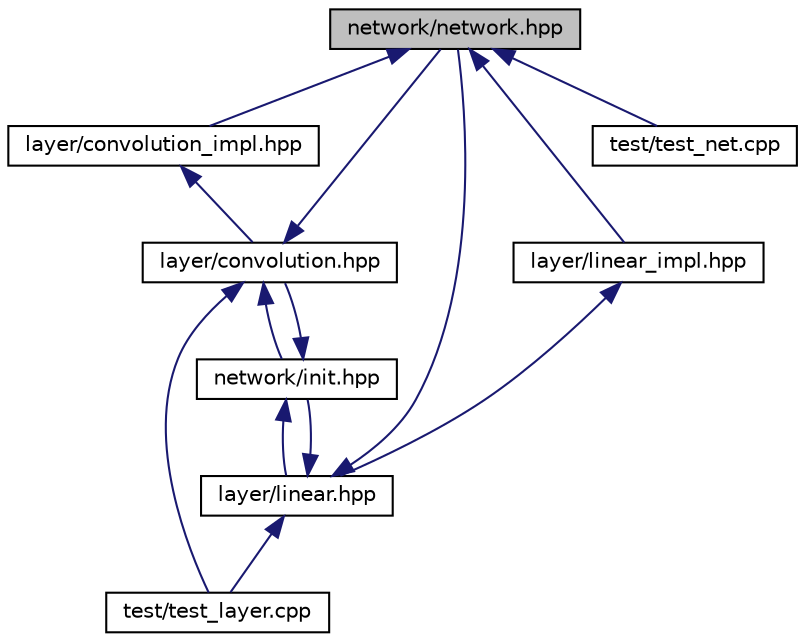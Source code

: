 digraph "network/network.hpp"
{
 // LATEX_PDF_SIZE
  edge [fontname="Helvetica",fontsize="10",labelfontname="Helvetica",labelfontsize="10"];
  node [fontname="Helvetica",fontsize="10",shape=record];
  Node31 [label="network/network.hpp",height=0.2,width=0.4,color="black", fillcolor="grey75", style="filled", fontcolor="black",tooltip=" "];
  Node31 -> Node32 [dir="back",color="midnightblue",fontsize="10",style="solid"];
  Node32 [label="layer/convolution_impl.hpp",height=0.2,width=0.4,color="black", fillcolor="white", style="filled",URL="$convolution__impl_8hpp.html",tooltip="implementation for the convolution"];
  Node32 -> Node33 [dir="back",color="midnightblue",fontsize="10",style="solid"];
  Node33 [label="layer/convolution.hpp",height=0.2,width=0.4,color="black", fillcolor="white", style="filled",URL="$convolution_8hpp.html",tooltip=" "];
  Node33 -> Node34 [dir="back",color="midnightblue",fontsize="10",style="solid"];
  Node34 [label="network/init.hpp",height=0.2,width=0.4,color="black", fillcolor="white", style="filled",URL="$init_8hpp.html",tooltip="Init the network. Containing two funcitons: kaiming_normal and kaiming_uniform."];
  Node34 -> Node33 [dir="back",color="midnightblue",fontsize="10",style="solid"];
  Node34 -> Node35 [dir="back",color="midnightblue",fontsize="10",style="solid"];
  Node35 [label="layer/linear.hpp",height=0.2,width=0.4,color="black", fillcolor="white", style="filled",URL="$linear_8hpp.html",tooltip="linear.hpp"];
  Node35 -> Node34 [dir="back",color="midnightblue",fontsize="10",style="solid"];
  Node35 -> Node31 [dir="back",color="midnightblue",fontsize="10",style="solid"];
  Node35 -> Node36 [dir="back",color="midnightblue",fontsize="10",style="solid"];
  Node36 [label="test/test_layer.cpp",height=0.2,width=0.4,color="black", fillcolor="white", style="filled",URL="$test__layer_8cpp.html",tooltip=" "];
  Node33 -> Node31 [dir="back",color="midnightblue",fontsize="10",style="solid"];
  Node33 -> Node36 [dir="back",color="midnightblue",fontsize="10",style="solid"];
  Node31 -> Node37 [dir="back",color="midnightblue",fontsize="10",style="solid"];
  Node37 [label="layer/linear_impl.hpp",height=0.2,width=0.4,color="black", fillcolor="white", style="filled",URL="$linear__impl_8hpp.html",tooltip="linear_impl.hpp"];
  Node37 -> Node35 [dir="back",color="midnightblue",fontsize="10",style="solid"];
  Node31 -> Node38 [dir="back",color="midnightblue",fontsize="10",style="solid"];
  Node38 [label="test/test_net.cpp",height=0.2,width=0.4,color="black", fillcolor="white", style="filled",URL="$test__net_8cpp.html",tooltip=" "];
}
